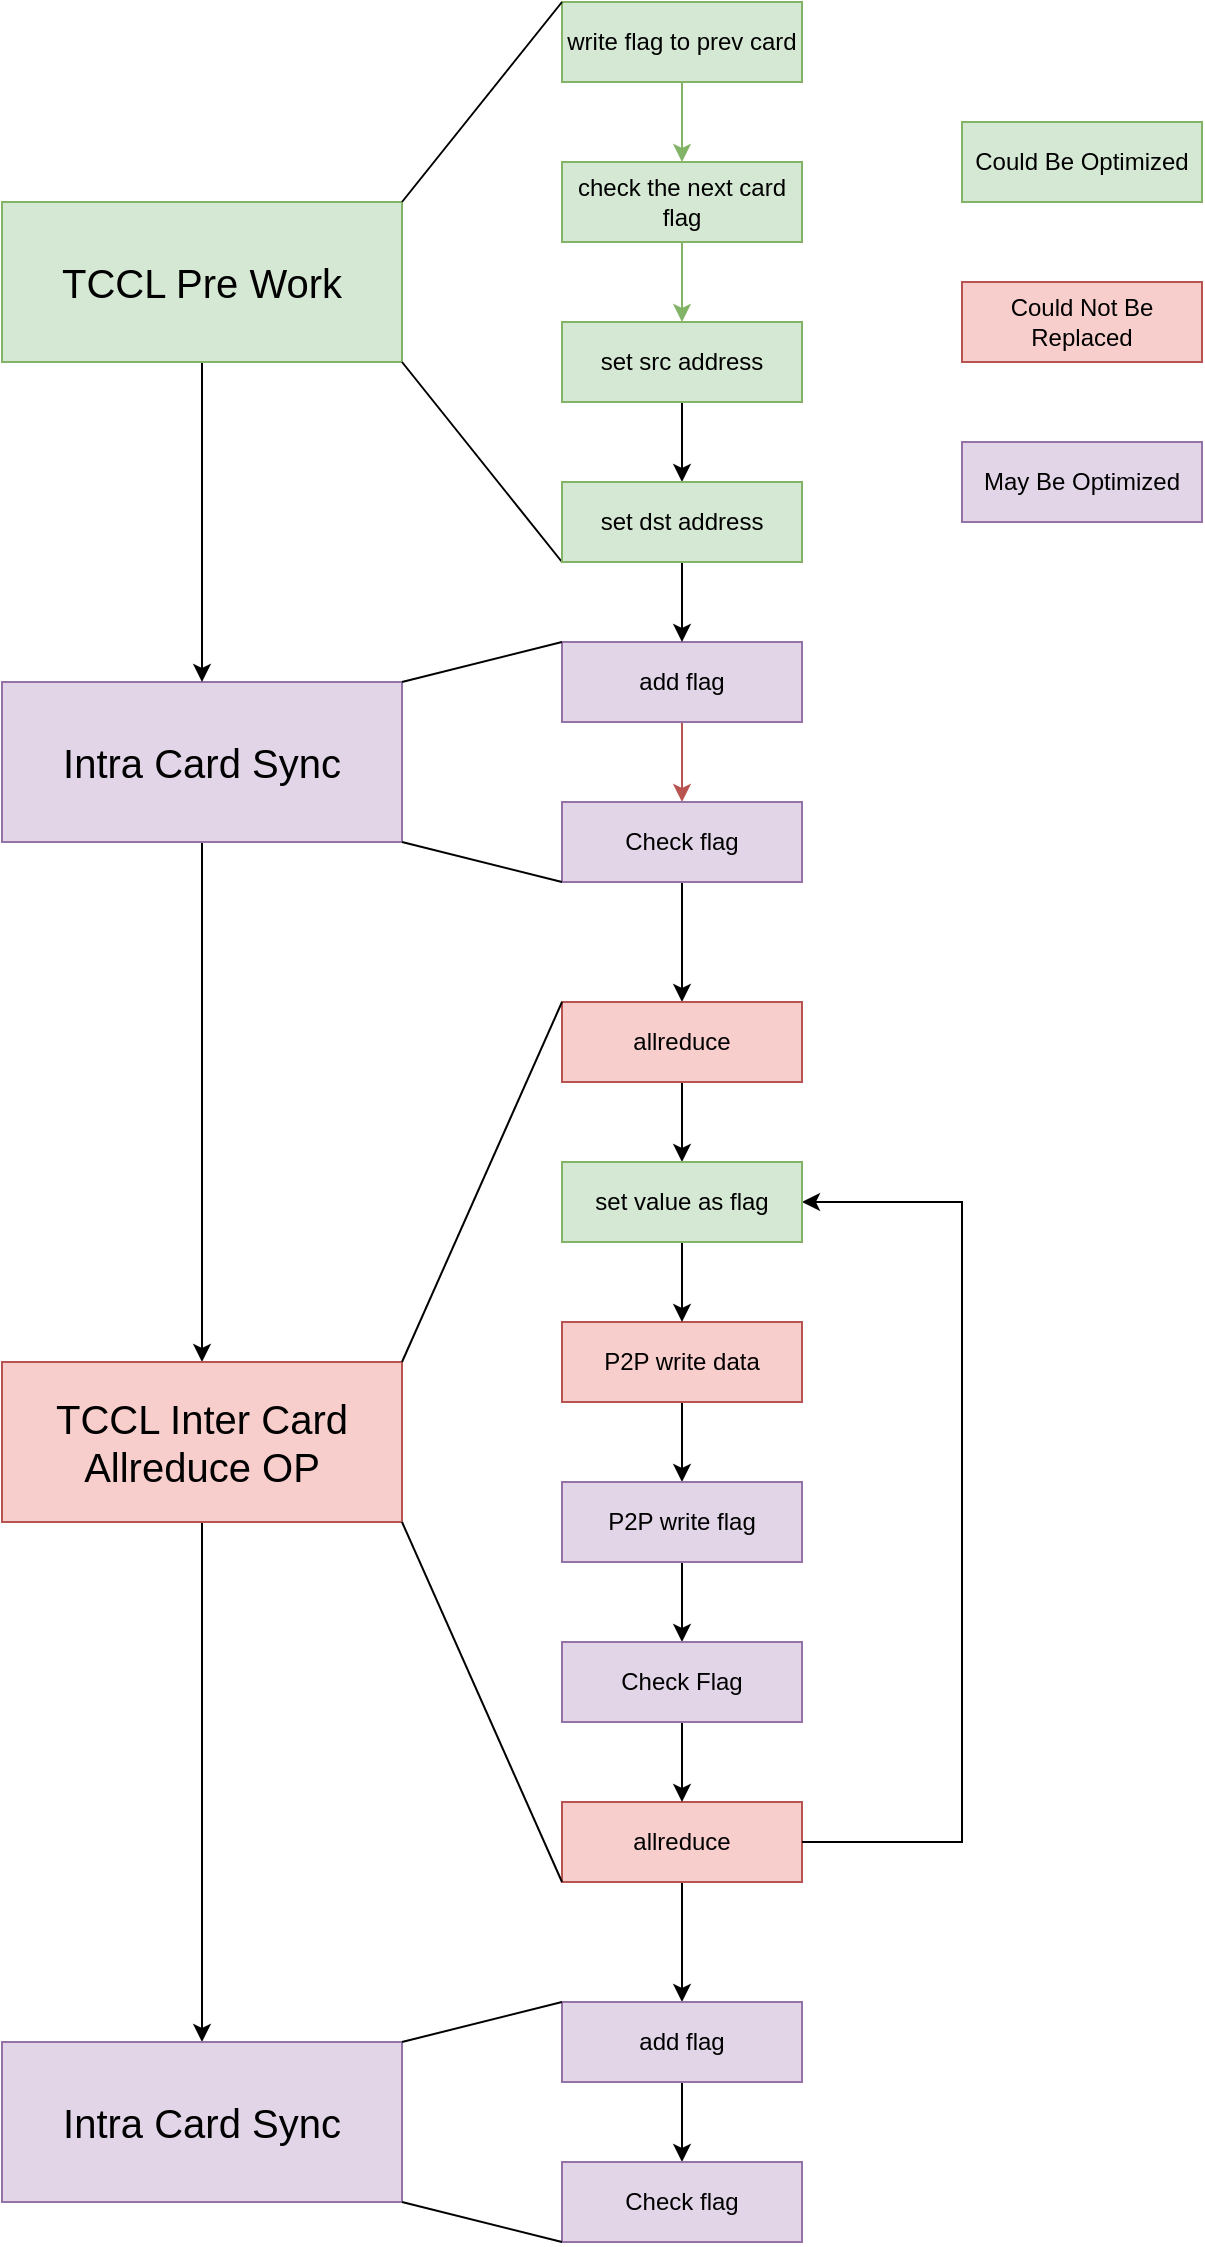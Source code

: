 <mxfile version="21.6.9" type="github">
  <diagram name="Page-1" id="_AB0pGBRDT0fqDV13F5g">
    <mxGraphModel dx="954" dy="1710" grid="1" gridSize="10" guides="1" tooltips="1" connect="1" arrows="1" fold="1" page="1" pageScale="1" pageWidth="850" pageHeight="1100" math="0" shadow="0">
      <root>
        <mxCell id="0" />
        <mxCell id="1" parent="0" />
        <mxCell id="dlxoFUxfWkp-zWLIpVi0-3" value="" style="edgeStyle=orthogonalEdgeStyle;rounded=0;orthogonalLoop=1;jettySize=auto;html=1;" parent="1" source="dlxoFUxfWkp-zWLIpVi0-1" target="dlxoFUxfWkp-zWLIpVi0-2" edge="1">
          <mxGeometry relative="1" as="geometry" />
        </mxCell>
        <mxCell id="dlxoFUxfWkp-zWLIpVi0-1" value="&lt;font style=&quot;font-size: 20px;&quot;&gt;Intra Card Sync&lt;/font&gt;" style="rounded=0;whiteSpace=wrap;html=1;fillColor=#e1d5e7;strokeColor=#9673a6;" parent="1" vertex="1">
          <mxGeometry x="280" y="200" width="200" height="80" as="geometry" />
        </mxCell>
        <mxCell id="dlxoFUxfWkp-zWLIpVi0-5" value="" style="edgeStyle=orthogonalEdgeStyle;rounded=0;orthogonalLoop=1;jettySize=auto;html=1;" parent="1" source="dlxoFUxfWkp-zWLIpVi0-2" target="dlxoFUxfWkp-zWLIpVi0-4" edge="1">
          <mxGeometry relative="1" as="geometry" />
        </mxCell>
        <mxCell id="dlxoFUxfWkp-zWLIpVi0-2" value="&lt;font style=&quot;font-size: 20px;&quot;&gt;TCCL Inter Card Allreduce OP&lt;br&gt;&lt;/font&gt;" style="rounded=0;whiteSpace=wrap;html=1;fillColor=#f8cecc;strokeColor=#b85450;" parent="1" vertex="1">
          <mxGeometry x="280" y="540" width="200" height="80" as="geometry" />
        </mxCell>
        <mxCell id="dlxoFUxfWkp-zWLIpVi0-4" value="&lt;font style=&quot;font-size: 20px;&quot;&gt;Intra Card Sync&lt;br&gt;&lt;/font&gt;" style="rounded=0;whiteSpace=wrap;html=1;fillColor=#e1d5e7;strokeColor=#9673a6;" parent="1" vertex="1">
          <mxGeometry x="280" y="880" width="200" height="80" as="geometry" />
        </mxCell>
        <mxCell id="dlxoFUxfWkp-zWLIpVi0-8" value="" style="edgeStyle=orthogonalEdgeStyle;rounded=0;orthogonalLoop=1;jettySize=auto;html=1;" parent="1" source="dlxoFUxfWkp-zWLIpVi0-7" target="dlxoFUxfWkp-zWLIpVi0-1" edge="1">
          <mxGeometry relative="1" as="geometry" />
        </mxCell>
        <mxCell id="dlxoFUxfWkp-zWLIpVi0-7" value="&lt;font style=&quot;font-size: 20px;&quot;&gt;TCCL Pre Work&lt;/font&gt;" style="rounded=0;whiteSpace=wrap;html=1;fillColor=#d5e8d4;strokeColor=#82b366;" parent="1" vertex="1">
          <mxGeometry x="280" y="-40" width="200" height="80" as="geometry" />
        </mxCell>
        <mxCell id="dlxoFUxfWkp-zWLIpVi0-48" value="" style="edgeStyle=orthogonalEdgeStyle;rounded=0;orthogonalLoop=1;jettySize=auto;html=1;" parent="1" source="dlxoFUxfWkp-zWLIpVi0-9" target="dlxoFUxfWkp-zWLIpVi0-47" edge="1">
          <mxGeometry relative="1" as="geometry" />
        </mxCell>
        <mxCell id="dlxoFUxfWkp-zWLIpVi0-9" value="set src address" style="rounded=0;whiteSpace=wrap;html=1;fillColor=#d5e8d4;strokeColor=#82b366;" parent="1" vertex="1">
          <mxGeometry x="560" y="20" width="120" height="40" as="geometry" />
        </mxCell>
        <mxCell id="dlxoFUxfWkp-zWLIpVi0-16" value="" style="edgeStyle=orthogonalEdgeStyle;rounded=0;orthogonalLoop=1;jettySize=auto;html=1;fillColor=#f8cecc;strokeColor=#b85450;" parent="1" source="dlxoFUxfWkp-zWLIpVi0-11" target="dlxoFUxfWkp-zWLIpVi0-12" edge="1">
          <mxGeometry relative="1" as="geometry" />
        </mxCell>
        <mxCell id="dlxoFUxfWkp-zWLIpVi0-11" value="add flag" style="rounded=0;whiteSpace=wrap;html=1;fillColor=#e1d5e7;strokeColor=#9673a6;" parent="1" vertex="1">
          <mxGeometry x="560" y="180" width="120" height="40" as="geometry" />
        </mxCell>
        <mxCell id="dlxoFUxfWkp-zWLIpVi0-28" value="" style="edgeStyle=orthogonalEdgeStyle;rounded=0;orthogonalLoop=1;jettySize=auto;html=1;" parent="1" source="dlxoFUxfWkp-zWLIpVi0-12" target="dlxoFUxfWkp-zWLIpVi0-18" edge="1">
          <mxGeometry relative="1" as="geometry" />
        </mxCell>
        <mxCell id="dlxoFUxfWkp-zWLIpVi0-12" value="Check flag" style="rounded=0;whiteSpace=wrap;html=1;fillColor=#e1d5e7;strokeColor=#9673a6;" parent="1" vertex="1">
          <mxGeometry x="560" y="260" width="120" height="40" as="geometry" />
        </mxCell>
        <mxCell id="dlxoFUxfWkp-zWLIpVi0-13" value="" style="endArrow=none;html=1;rounded=0;entryX=0;entryY=0;entryDx=0;entryDy=0;exitX=1;exitY=0;exitDx=0;exitDy=0;" parent="1" source="dlxoFUxfWkp-zWLIpVi0-1" target="dlxoFUxfWkp-zWLIpVi0-11" edge="1">
          <mxGeometry width="50" height="50" relative="1" as="geometry">
            <mxPoint x="400" y="230" as="sourcePoint" />
            <mxPoint x="450" y="180" as="targetPoint" />
          </mxGeometry>
        </mxCell>
        <mxCell id="dlxoFUxfWkp-zWLIpVi0-14" value="" style="endArrow=none;html=1;rounded=0;entryX=0;entryY=1;entryDx=0;entryDy=0;exitX=1;exitY=1;exitDx=0;exitDy=0;" parent="1" source="dlxoFUxfWkp-zWLIpVi0-1" target="dlxoFUxfWkp-zWLIpVi0-12" edge="1">
          <mxGeometry width="50" height="50" relative="1" as="geometry">
            <mxPoint x="490" y="210" as="sourcePoint" />
            <mxPoint x="570" y="190" as="targetPoint" />
          </mxGeometry>
        </mxCell>
        <mxCell id="dlxoFUxfWkp-zWLIpVi0-35" value="" style="edgeStyle=orthogonalEdgeStyle;rounded=0;orthogonalLoop=1;jettySize=auto;html=1;" parent="1" source="dlxoFUxfWkp-zWLIpVi0-18" target="dlxoFUxfWkp-zWLIpVi0-34" edge="1">
          <mxGeometry relative="1" as="geometry" />
        </mxCell>
        <mxCell id="dlxoFUxfWkp-zWLIpVi0-18" value="allreduce" style="rounded=0;whiteSpace=wrap;html=1;fillColor=#f8cecc;strokeColor=#b85450;" parent="1" vertex="1">
          <mxGeometry x="560" y="360" width="120" height="40" as="geometry" />
        </mxCell>
        <mxCell id="dlxoFUxfWkp-zWLIpVi0-30" value="" style="edgeStyle=orthogonalEdgeStyle;rounded=0;orthogonalLoop=1;jettySize=auto;html=1;" parent="1" source="dlxoFUxfWkp-zWLIpVi0-19" target="dlxoFUxfWkp-zWLIpVi0-20" edge="1">
          <mxGeometry relative="1" as="geometry" />
        </mxCell>
        <mxCell id="dlxoFUxfWkp-zWLIpVi0-19" value="P2P write data" style="rounded=0;whiteSpace=wrap;html=1;fillColor=#f8cecc;strokeColor=#b85450;" parent="1" vertex="1">
          <mxGeometry x="560" y="520" width="120" height="40" as="geometry" />
        </mxCell>
        <mxCell id="dlxoFUxfWkp-zWLIpVi0-37" value="" style="edgeStyle=orthogonalEdgeStyle;rounded=0;orthogonalLoop=1;jettySize=auto;html=1;" parent="1" source="dlxoFUxfWkp-zWLIpVi0-20" target="dlxoFUxfWkp-zWLIpVi0-33" edge="1">
          <mxGeometry relative="1" as="geometry" />
        </mxCell>
        <mxCell id="dlxoFUxfWkp-zWLIpVi0-20" value="P2P write flag" style="rounded=0;whiteSpace=wrap;html=1;fillColor=#e1d5e7;strokeColor=#9673a6;" parent="1" vertex="1">
          <mxGeometry x="560" y="600" width="120" height="40" as="geometry" />
        </mxCell>
        <mxCell id="dlxoFUxfWkp-zWLIpVi0-44" value="" style="edgeStyle=orthogonalEdgeStyle;rounded=0;orthogonalLoop=1;jettySize=auto;html=1;" parent="1" source="dlxoFUxfWkp-zWLIpVi0-21" target="dlxoFUxfWkp-zWLIpVi0-40" edge="1">
          <mxGeometry relative="1" as="geometry" />
        </mxCell>
        <mxCell id="dlxoFUxfWkp-zWLIpVi0-21" value="allreduce" style="rounded=0;whiteSpace=wrap;html=1;fillColor=#f8cecc;strokeColor=#b85450;" parent="1" vertex="1">
          <mxGeometry x="560" y="760" width="120" height="40" as="geometry" />
        </mxCell>
        <mxCell id="dlxoFUxfWkp-zWLIpVi0-24" value="" style="edgeStyle=orthogonalEdgeStyle;rounded=0;orthogonalLoop=1;jettySize=auto;html=1;fillColor=#d5e8d4;strokeColor=#82b366;" parent="1" source="dlxoFUxfWkp-zWLIpVi0-22" target="dlxoFUxfWkp-zWLIpVi0-23" edge="1">
          <mxGeometry relative="1" as="geometry" />
        </mxCell>
        <mxCell id="dlxoFUxfWkp-zWLIpVi0-22" value="write flag to prev card" style="rounded=0;whiteSpace=wrap;html=1;fillColor=#d5e8d4;strokeColor=#82b366;" parent="1" vertex="1">
          <mxGeometry x="560" y="-140" width="120" height="40" as="geometry" />
        </mxCell>
        <mxCell id="dlxoFUxfWkp-zWLIpVi0-25" value="" style="edgeStyle=orthogonalEdgeStyle;rounded=0;orthogonalLoop=1;jettySize=auto;html=1;fillColor=#d5e8d4;strokeColor=#82b366;" parent="1" source="dlxoFUxfWkp-zWLIpVi0-23" target="dlxoFUxfWkp-zWLIpVi0-9" edge="1">
          <mxGeometry relative="1" as="geometry" />
        </mxCell>
        <mxCell id="dlxoFUxfWkp-zWLIpVi0-23" value="check the next card flag" style="rounded=0;whiteSpace=wrap;html=1;fillColor=#d5e8d4;strokeColor=#82b366;" parent="1" vertex="1">
          <mxGeometry x="560" y="-60" width="120" height="40" as="geometry" />
        </mxCell>
        <mxCell id="dlxoFUxfWkp-zWLIpVi0-26" value="" style="endArrow=none;html=1;rounded=0;entryX=0;entryY=0;entryDx=0;entryDy=0;exitX=1;exitY=0;exitDx=0;exitDy=0;" parent="1" source="dlxoFUxfWkp-zWLIpVi0-7" target="dlxoFUxfWkp-zWLIpVi0-22" edge="1">
          <mxGeometry width="50" height="50" relative="1" as="geometry">
            <mxPoint x="490" y="210" as="sourcePoint" />
            <mxPoint x="570" y="190" as="targetPoint" />
          </mxGeometry>
        </mxCell>
        <mxCell id="dlxoFUxfWkp-zWLIpVi0-27" value="" style="endArrow=none;html=1;rounded=0;entryX=0;entryY=1;entryDx=0;entryDy=0;exitX=1;exitY=1;exitDx=0;exitDy=0;" parent="1" source="dlxoFUxfWkp-zWLIpVi0-7" target="dlxoFUxfWkp-zWLIpVi0-47" edge="1">
          <mxGeometry width="50" height="50" relative="1" as="geometry">
            <mxPoint x="490" y="10" as="sourcePoint" />
            <mxPoint x="570" y="-50" as="targetPoint" />
          </mxGeometry>
        </mxCell>
        <mxCell id="dlxoFUxfWkp-zWLIpVi0-32" value="" style="endArrow=classic;html=1;rounded=0;exitX=1;exitY=0.5;exitDx=0;exitDy=0;entryX=1;entryY=0.5;entryDx=0;entryDy=0;" parent="1" source="dlxoFUxfWkp-zWLIpVi0-21" target="dlxoFUxfWkp-zWLIpVi0-34" edge="1">
          <mxGeometry width="50" height="50" relative="1" as="geometry">
            <mxPoint x="400" y="370" as="sourcePoint" />
            <mxPoint x="760" y="380" as="targetPoint" />
            <Array as="points">
              <mxPoint x="760" y="780" />
              <mxPoint x="760" y="460" />
            </Array>
          </mxGeometry>
        </mxCell>
        <mxCell id="dlxoFUxfWkp-zWLIpVi0-38" value="" style="edgeStyle=orthogonalEdgeStyle;rounded=0;orthogonalLoop=1;jettySize=auto;html=1;" parent="1" source="dlxoFUxfWkp-zWLIpVi0-33" target="dlxoFUxfWkp-zWLIpVi0-21" edge="1">
          <mxGeometry relative="1" as="geometry" />
        </mxCell>
        <mxCell id="dlxoFUxfWkp-zWLIpVi0-33" value="Check Flag" style="rounded=0;whiteSpace=wrap;html=1;fillColor=#e1d5e7;strokeColor=#9673a6;" parent="1" vertex="1">
          <mxGeometry x="560" y="680" width="120" height="40" as="geometry" />
        </mxCell>
        <mxCell id="dlxoFUxfWkp-zWLIpVi0-36" value="" style="edgeStyle=orthogonalEdgeStyle;rounded=0;orthogonalLoop=1;jettySize=auto;html=1;" parent="1" source="dlxoFUxfWkp-zWLIpVi0-34" target="dlxoFUxfWkp-zWLIpVi0-19" edge="1">
          <mxGeometry relative="1" as="geometry" />
        </mxCell>
        <mxCell id="dlxoFUxfWkp-zWLIpVi0-34" value="set value as flag" style="rounded=0;whiteSpace=wrap;html=1;fillColor=#d5e8d4;strokeColor=#82b366;" parent="1" vertex="1">
          <mxGeometry x="560" y="440" width="120" height="40" as="geometry" />
        </mxCell>
        <mxCell id="dlxoFUxfWkp-zWLIpVi0-39" value="" style="edgeStyle=orthogonalEdgeStyle;rounded=0;orthogonalLoop=1;jettySize=auto;html=1;" parent="1" source="dlxoFUxfWkp-zWLIpVi0-40" target="dlxoFUxfWkp-zWLIpVi0-41" edge="1">
          <mxGeometry relative="1" as="geometry" />
        </mxCell>
        <mxCell id="dlxoFUxfWkp-zWLIpVi0-40" value="add flag" style="rounded=0;whiteSpace=wrap;html=1;fillColor=#e1d5e7;strokeColor=#9673a6;" parent="1" vertex="1">
          <mxGeometry x="560" y="860" width="120" height="40" as="geometry" />
        </mxCell>
        <mxCell id="dlxoFUxfWkp-zWLIpVi0-41" value="Check flag" style="rounded=0;whiteSpace=wrap;html=1;fillColor=#e1d5e7;strokeColor=#9673a6;" parent="1" vertex="1">
          <mxGeometry x="560" y="940" width="120" height="40" as="geometry" />
        </mxCell>
        <mxCell id="dlxoFUxfWkp-zWLIpVi0-42" value="" style="endArrow=none;html=1;rounded=0;entryX=0;entryY=0;entryDx=0;entryDy=0;exitX=1;exitY=0;exitDx=0;exitDy=0;" parent="1" target="dlxoFUxfWkp-zWLIpVi0-40" edge="1">
          <mxGeometry width="50" height="50" relative="1" as="geometry">
            <mxPoint x="480" y="880" as="sourcePoint" />
            <mxPoint x="450" y="860" as="targetPoint" />
          </mxGeometry>
        </mxCell>
        <mxCell id="dlxoFUxfWkp-zWLIpVi0-43" value="" style="endArrow=none;html=1;rounded=0;entryX=0;entryY=1;entryDx=0;entryDy=0;exitX=1;exitY=1;exitDx=0;exitDy=0;" parent="1" target="dlxoFUxfWkp-zWLIpVi0-41" edge="1">
          <mxGeometry width="50" height="50" relative="1" as="geometry">
            <mxPoint x="480" y="960" as="sourcePoint" />
            <mxPoint x="570" y="870" as="targetPoint" />
          </mxGeometry>
        </mxCell>
        <mxCell id="dlxoFUxfWkp-zWLIpVi0-45" value="" style="endArrow=none;html=1;rounded=0;entryX=0;entryY=0;entryDx=0;entryDy=0;exitX=1;exitY=0;exitDx=0;exitDy=0;" parent="1" source="dlxoFUxfWkp-zWLIpVi0-2" target="dlxoFUxfWkp-zWLIpVi0-18" edge="1">
          <mxGeometry width="50" height="50" relative="1" as="geometry">
            <mxPoint x="490" y="210" as="sourcePoint" />
            <mxPoint x="570" y="190" as="targetPoint" />
          </mxGeometry>
        </mxCell>
        <mxCell id="dlxoFUxfWkp-zWLIpVi0-46" value="" style="endArrow=none;html=1;rounded=0;entryX=0;entryY=1;entryDx=0;entryDy=0;exitX=1;exitY=1;exitDx=0;exitDy=0;" parent="1" source="dlxoFUxfWkp-zWLIpVi0-2" target="dlxoFUxfWkp-zWLIpVi0-21" edge="1">
          <mxGeometry width="50" height="50" relative="1" as="geometry">
            <mxPoint x="490" y="550" as="sourcePoint" />
            <mxPoint x="570" y="370" as="targetPoint" />
          </mxGeometry>
        </mxCell>
        <mxCell id="dlxoFUxfWkp-zWLIpVi0-49" value="" style="edgeStyle=orthogonalEdgeStyle;rounded=0;orthogonalLoop=1;jettySize=auto;html=1;" parent="1" source="dlxoFUxfWkp-zWLIpVi0-47" target="dlxoFUxfWkp-zWLIpVi0-11" edge="1">
          <mxGeometry relative="1" as="geometry" />
        </mxCell>
        <mxCell id="dlxoFUxfWkp-zWLIpVi0-47" value="set dst address" style="rounded=0;whiteSpace=wrap;html=1;fillColor=#d5e8d4;strokeColor=#82b366;" parent="1" vertex="1">
          <mxGeometry x="560" y="100" width="120" height="40" as="geometry" />
        </mxCell>
        <mxCell id="ghQjRim6U-ol6st8hKSo-1" value="Could Be Optimized" style="rounded=0;whiteSpace=wrap;html=1;fillColor=#d5e8d4;strokeColor=#82b366;" vertex="1" parent="1">
          <mxGeometry x="760" y="-80" width="120" height="40" as="geometry" />
        </mxCell>
        <mxCell id="ghQjRim6U-ol6st8hKSo-2" value="Could Not Be Replaced" style="rounded=0;whiteSpace=wrap;html=1;fillColor=#f8cecc;strokeColor=#b85450;" vertex="1" parent="1">
          <mxGeometry x="760" width="120" height="40" as="geometry" />
        </mxCell>
        <mxCell id="ghQjRim6U-ol6st8hKSo-3" value="May Be Optimized" style="rounded=0;whiteSpace=wrap;html=1;fillColor=#e1d5e7;strokeColor=#9673a6;" vertex="1" parent="1">
          <mxGeometry x="760" y="80" width="120" height="40" as="geometry" />
        </mxCell>
      </root>
    </mxGraphModel>
  </diagram>
</mxfile>
